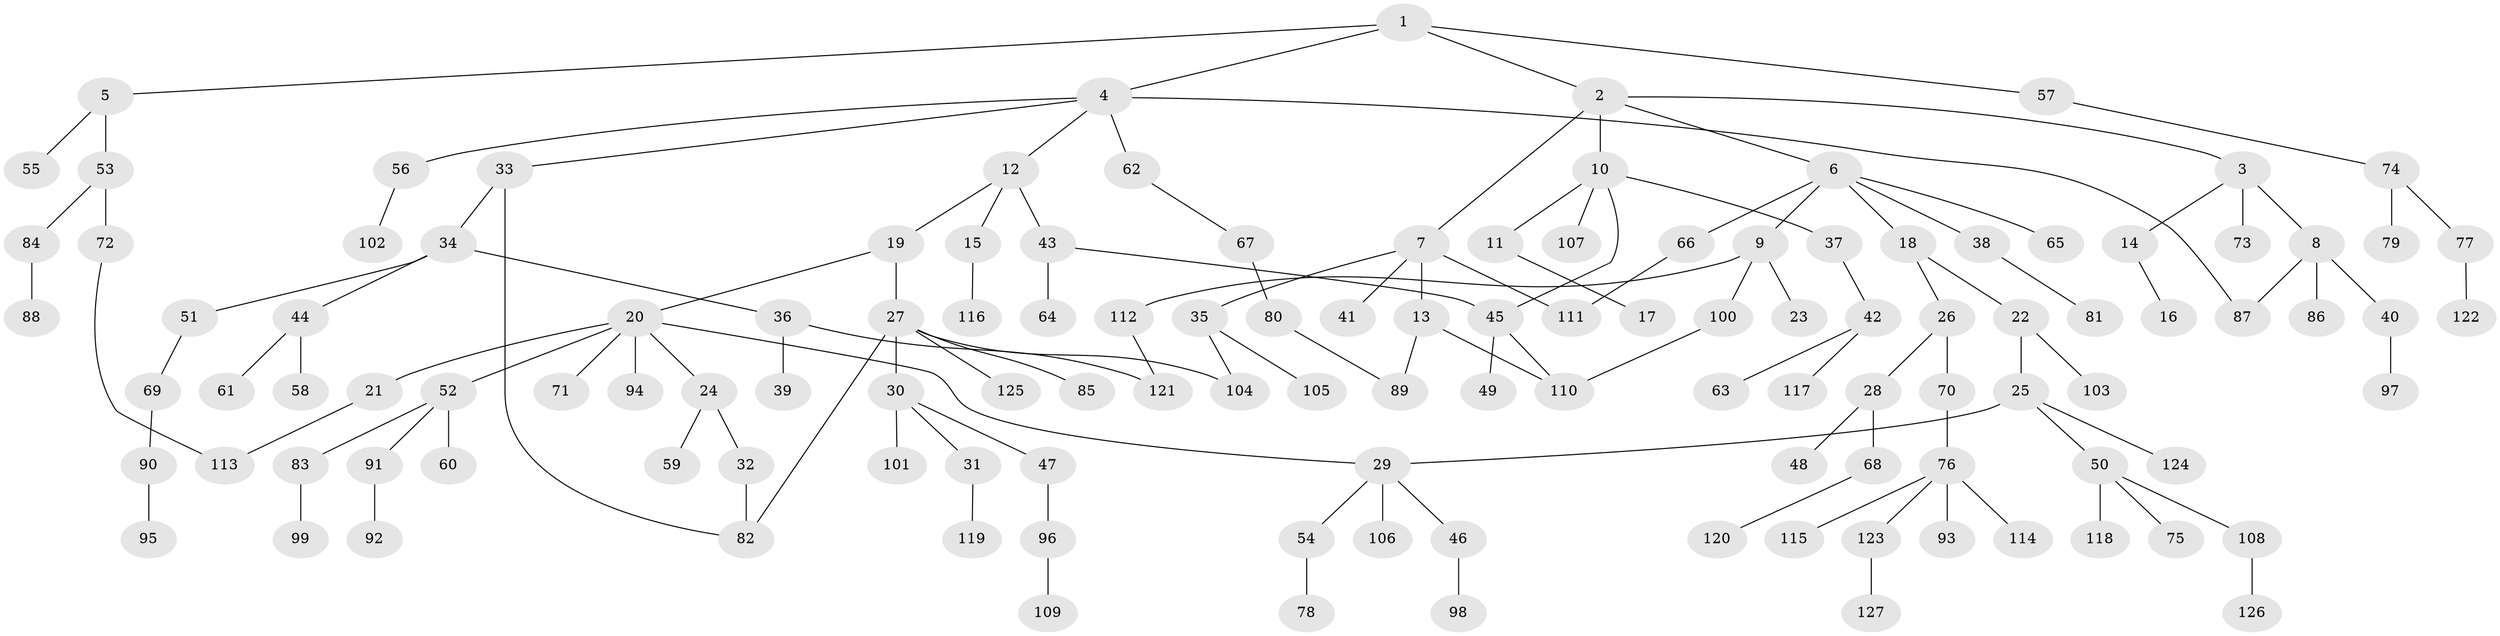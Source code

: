 // coarse degree distribution, {4: 0.08045977011494253, 5: 0.09195402298850575, 6: 0.034482758620689655, 2: 0.28735632183908044, 7: 0.011494252873563218, 1: 0.4367816091954023, 3: 0.05747126436781609}
// Generated by graph-tools (version 1.1) at 2025/41/03/06/25 10:41:28]
// undirected, 127 vertices, 138 edges
graph export_dot {
graph [start="1"]
  node [color=gray90,style=filled];
  1;
  2;
  3;
  4;
  5;
  6;
  7;
  8;
  9;
  10;
  11;
  12;
  13;
  14;
  15;
  16;
  17;
  18;
  19;
  20;
  21;
  22;
  23;
  24;
  25;
  26;
  27;
  28;
  29;
  30;
  31;
  32;
  33;
  34;
  35;
  36;
  37;
  38;
  39;
  40;
  41;
  42;
  43;
  44;
  45;
  46;
  47;
  48;
  49;
  50;
  51;
  52;
  53;
  54;
  55;
  56;
  57;
  58;
  59;
  60;
  61;
  62;
  63;
  64;
  65;
  66;
  67;
  68;
  69;
  70;
  71;
  72;
  73;
  74;
  75;
  76;
  77;
  78;
  79;
  80;
  81;
  82;
  83;
  84;
  85;
  86;
  87;
  88;
  89;
  90;
  91;
  92;
  93;
  94;
  95;
  96;
  97;
  98;
  99;
  100;
  101;
  102;
  103;
  104;
  105;
  106;
  107;
  108;
  109;
  110;
  111;
  112;
  113;
  114;
  115;
  116;
  117;
  118;
  119;
  120;
  121;
  122;
  123;
  124;
  125;
  126;
  127;
  1 -- 2;
  1 -- 4;
  1 -- 5;
  1 -- 57;
  2 -- 3;
  2 -- 6;
  2 -- 7;
  2 -- 10;
  3 -- 8;
  3 -- 14;
  3 -- 73;
  4 -- 12;
  4 -- 33;
  4 -- 56;
  4 -- 62;
  4 -- 87;
  5 -- 53;
  5 -- 55;
  6 -- 9;
  6 -- 18;
  6 -- 38;
  6 -- 65;
  6 -- 66;
  7 -- 13;
  7 -- 35;
  7 -- 41;
  7 -- 111;
  8 -- 40;
  8 -- 86;
  8 -- 87;
  9 -- 23;
  9 -- 100;
  9 -- 112;
  10 -- 11;
  10 -- 37;
  10 -- 107;
  10 -- 45;
  11 -- 17;
  12 -- 15;
  12 -- 19;
  12 -- 43;
  13 -- 89;
  13 -- 110;
  14 -- 16;
  15 -- 116;
  18 -- 22;
  18 -- 26;
  19 -- 20;
  19 -- 27;
  20 -- 21;
  20 -- 24;
  20 -- 52;
  20 -- 71;
  20 -- 94;
  20 -- 29;
  21 -- 113;
  22 -- 25;
  22 -- 103;
  24 -- 32;
  24 -- 59;
  25 -- 29;
  25 -- 50;
  25 -- 124;
  26 -- 28;
  26 -- 70;
  27 -- 30;
  27 -- 82;
  27 -- 85;
  27 -- 104;
  27 -- 125;
  28 -- 48;
  28 -- 68;
  29 -- 46;
  29 -- 54;
  29 -- 106;
  30 -- 31;
  30 -- 47;
  30 -- 101;
  31 -- 119;
  32 -- 82;
  33 -- 34;
  33 -- 82;
  34 -- 36;
  34 -- 44;
  34 -- 51;
  35 -- 105;
  35 -- 104;
  36 -- 39;
  36 -- 121;
  37 -- 42;
  38 -- 81;
  40 -- 97;
  42 -- 63;
  42 -- 117;
  43 -- 45;
  43 -- 64;
  44 -- 58;
  44 -- 61;
  45 -- 49;
  45 -- 110;
  46 -- 98;
  47 -- 96;
  50 -- 75;
  50 -- 108;
  50 -- 118;
  51 -- 69;
  52 -- 60;
  52 -- 83;
  52 -- 91;
  53 -- 72;
  53 -- 84;
  54 -- 78;
  56 -- 102;
  57 -- 74;
  62 -- 67;
  66 -- 111;
  67 -- 80;
  68 -- 120;
  69 -- 90;
  70 -- 76;
  72 -- 113;
  74 -- 77;
  74 -- 79;
  76 -- 93;
  76 -- 114;
  76 -- 115;
  76 -- 123;
  77 -- 122;
  80 -- 89;
  83 -- 99;
  84 -- 88;
  90 -- 95;
  91 -- 92;
  96 -- 109;
  100 -- 110;
  108 -- 126;
  112 -- 121;
  123 -- 127;
}

